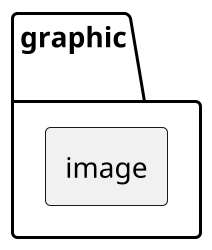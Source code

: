 @startuml
scale 250 width
scale 250 height
package  "graphic\n" <<Folder>> {
   package image <<Rectangle>>{
}
}
@enduml
